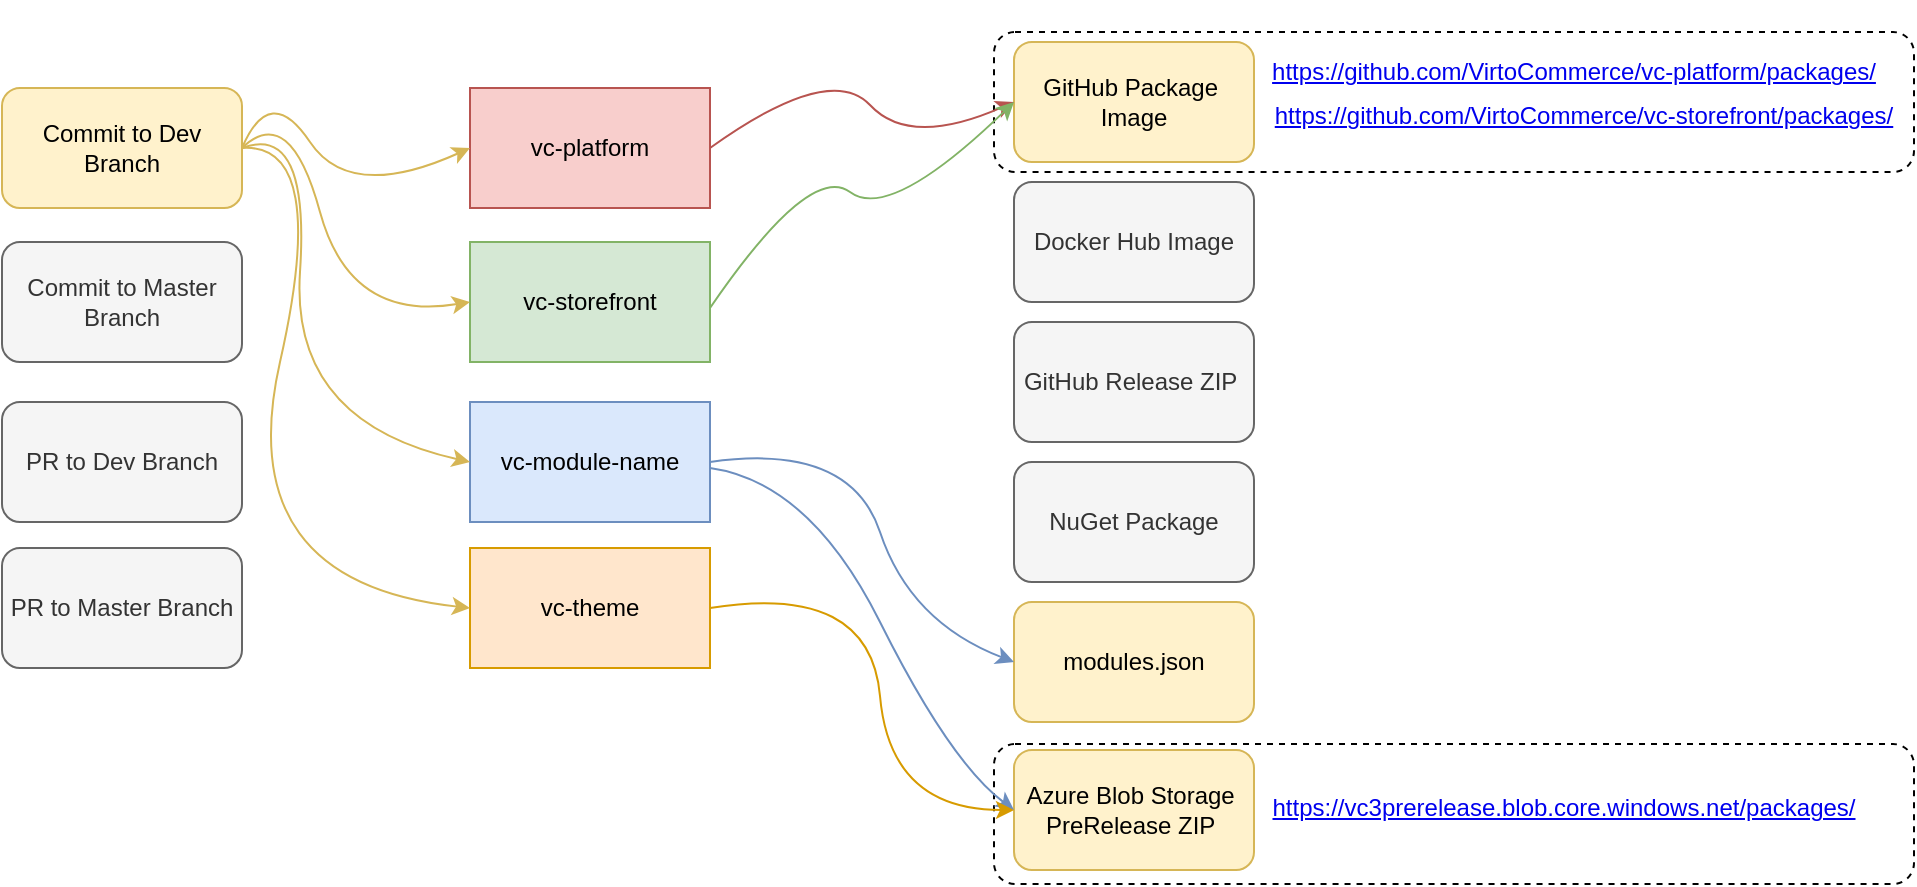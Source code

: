 <mxfile version="13.0.3" type="device" pages="3"><diagram id="YAbibmdb1ODHrqXw_IYr" name="PreReliase Flow"><mxGraphModel dx="1185" dy="685" grid="1" gridSize="10" guides="1" tooltips="1" connect="1" arrows="1" fold="1" page="1" pageScale="1" pageWidth="1169" pageHeight="827" math="0" shadow="0"><root><mxCell id="0"/><mxCell id="1" parent="0"/><mxCell id="VSQF_QmikJVuHWh4ZUz2-1" value="" style="rounded=1;whiteSpace=wrap;html=1;dashed=1;" vertex="1" parent="1"><mxGeometry x="612" y="419" width="460" height="70" as="geometry"/></mxCell><mxCell id="VSQF_QmikJVuHWh4ZUz2-2" value="" style="rounded=1;whiteSpace=wrap;html=1;dashed=1;" vertex="1" parent="1"><mxGeometry x="612" y="63" width="460" height="70" as="geometry"/></mxCell><mxCell id="VSQF_QmikJVuHWh4ZUz2-3" value="GitHub Package&amp;nbsp; Image" style="rounded=1;whiteSpace=wrap;html=1;fillColor=#fff2cc;strokeColor=#d6b656;" vertex="1" parent="1"><mxGeometry x="622" y="68" width="120" height="60" as="geometry"/></mxCell><mxCell id="VSQF_QmikJVuHWh4ZUz2-4" value="Docker Hub Image" style="rounded=1;whiteSpace=wrap;html=1;fillColor=#f5f5f5;strokeColor=#666666;fontColor=#333333;" vertex="1" parent="1"><mxGeometry x="622" y="138" width="120" height="60" as="geometry"/></mxCell><mxCell id="VSQF_QmikJVuHWh4ZUz2-5" value="NuGet Package" style="rounded=1;whiteSpace=wrap;html=1;fillColor=#f5f5f5;strokeColor=#666666;fontColor=#333333;" vertex="1" parent="1"><mxGeometry x="622" y="278" width="120" height="60" as="geometry"/></mxCell><mxCell id="VSQF_QmikJVuHWh4ZUz2-6" value="GitHub Release ZIP&amp;nbsp;" style="rounded=1;whiteSpace=wrap;html=1;fillColor=#f5f5f5;strokeColor=#666666;fontColor=#333333;" vertex="1" parent="1"><mxGeometry x="622" y="208" width="120" height="60" as="geometry"/></mxCell><mxCell id="VSQF_QmikJVuHWh4ZUz2-7" value="Azure Blob Storage&amp;nbsp; PreRelease ZIP&amp;nbsp;" style="rounded=1;whiteSpace=wrap;html=1;fillColor=#fff2cc;strokeColor=#d6b656;" vertex="1" parent="1"><mxGeometry x="622" y="422" width="120" height="60" as="geometry"/></mxCell><mxCell id="VSQF_QmikJVuHWh4ZUz2-8" value="Commit to Dev Branch" style="rounded=1;whiteSpace=wrap;html=1;fillColor=#fff2cc;strokeColor=#d6b656;" vertex="1" parent="1"><mxGeometry x="116" y="91" width="120" height="60" as="geometry"/></mxCell><mxCell id="VSQF_QmikJVuHWh4ZUz2-9" value="Commit to Master Branch" style="rounded=1;whiteSpace=wrap;html=1;fillColor=#f5f5f5;strokeColor=#666666;fontColor=#333333;" vertex="1" parent="1"><mxGeometry x="116" y="168" width="120" height="60" as="geometry"/></mxCell><mxCell id="VSQF_QmikJVuHWh4ZUz2-10" value="vc-platform" style="rounded=0;whiteSpace=wrap;html=1;fillColor=#f8cecc;strokeColor=#b85450;" vertex="1" parent="1"><mxGeometry x="350" y="91" width="120" height="60" as="geometry"/></mxCell><mxCell id="VSQF_QmikJVuHWh4ZUz2-11" value="vc-storefront" style="rounded=0;whiteSpace=wrap;html=1;fillColor=#d5e8d4;strokeColor=#82b366;" vertex="1" parent="1"><mxGeometry x="350" y="168" width="120" height="60" as="geometry"/></mxCell><mxCell id="VSQF_QmikJVuHWh4ZUz2-12" value="vc-module-name" style="rounded=0;whiteSpace=wrap;html=1;fillColor=#dae8fc;strokeColor=#6c8ebf;" vertex="1" parent="1"><mxGeometry x="350" y="248" width="120" height="60" as="geometry"/></mxCell><mxCell id="VSQF_QmikJVuHWh4ZUz2-13" value="vc-theme" style="rounded=0;whiteSpace=wrap;html=1;fillColor=#ffe6cc;strokeColor=#d79b00;" vertex="1" parent="1"><mxGeometry x="350" y="321" width="120" height="60" as="geometry"/></mxCell><mxCell id="VSQF_QmikJVuHWh4ZUz2-14" value="" style="curved=1;endArrow=classic;html=1;exitX=1;exitY=0.5;exitDx=0;exitDy=0;entryX=0;entryY=0.5;entryDx=0;entryDy=0;strokeColor=#D6B656;" edge="1" parent="1" source="VSQF_QmikJVuHWh4ZUz2-8" target="VSQF_QmikJVuHWh4ZUz2-10"><mxGeometry width="50" height="50" relative="1" as="geometry"><mxPoint x="540" y="478" as="sourcePoint"/><mxPoint x="590" y="428" as="targetPoint"/><Array as="points"><mxPoint x="250" y="88"/><mxPoint x="290" y="148"/></Array></mxGeometry></mxCell><mxCell id="VSQF_QmikJVuHWh4ZUz2-15" value="" style="curved=1;endArrow=classic;html=1;exitX=1;exitY=0.5;exitDx=0;exitDy=0;entryX=0;entryY=0.5;entryDx=0;entryDy=0;strokeColor=#D6B656;" edge="1" parent="1" source="VSQF_QmikJVuHWh4ZUz2-8" target="VSQF_QmikJVuHWh4ZUz2-11"><mxGeometry width="50" height="50" relative="1" as="geometry"><mxPoint x="210" y="131" as="sourcePoint"/><mxPoint x="360" y="131" as="targetPoint"/><Array as="points"><mxPoint x="260" y="98"/><mxPoint x="290" y="208"/></Array></mxGeometry></mxCell><mxCell id="VSQF_QmikJVuHWh4ZUz2-16" value="" style="curved=1;endArrow=classic;html=1;exitX=1;exitY=0.5;exitDx=0;exitDy=0;entryX=0;entryY=0.5;entryDx=0;entryDy=0;strokeColor=#D6B656;" edge="1" parent="1" source="VSQF_QmikJVuHWh4ZUz2-8" target="VSQF_QmikJVuHWh4ZUz2-12"><mxGeometry width="50" height="50" relative="1" as="geometry"><mxPoint x="220" y="141" as="sourcePoint"/><mxPoint x="370" y="141" as="targetPoint"/><Array as="points"><mxPoint x="270" y="108"/><mxPoint x="260" y="258"/></Array></mxGeometry></mxCell><mxCell id="VSQF_QmikJVuHWh4ZUz2-17" value="" style="curved=1;endArrow=classic;html=1;exitX=1;exitY=0.5;exitDx=0;exitDy=0;entryX=0;entryY=0.5;entryDx=0;entryDy=0;strokeColor=#D6B656;" edge="1" parent="1" source="VSQF_QmikJVuHWh4ZUz2-8" target="VSQF_QmikJVuHWh4ZUz2-13"><mxGeometry width="50" height="50" relative="1" as="geometry"><mxPoint x="230" y="151" as="sourcePoint"/><mxPoint x="380" y="151" as="targetPoint"/><Array as="points"><mxPoint x="280" y="118"/><mxPoint x="230" y="338"/></Array></mxGeometry></mxCell><mxCell id="VSQF_QmikJVuHWh4ZUz2-18" value="" style="curved=1;endArrow=classic;html=1;exitX=1;exitY=0.5;exitDx=0;exitDy=0;entryX=0;entryY=0.5;entryDx=0;entryDy=0;strokeColor=#b85450;fillColor=#f8cecc;" edge="1" parent="1" source="VSQF_QmikJVuHWh4ZUz2-10" target="VSQF_QmikJVuHWh4ZUz2-3"><mxGeometry width="50" height="50" relative="1" as="geometry"><mxPoint x="470" y="141" as="sourcePoint"/><mxPoint x="620" y="141" as="targetPoint"/><Array as="points"><mxPoint x="530" y="78"/><mxPoint x="570" y="121"/></Array></mxGeometry></mxCell><mxCell id="VSQF_QmikJVuHWh4ZUz2-19" value="" style="curved=1;endArrow=classic;html=1;entryX=0;entryY=0.5;entryDx=0;entryDy=0;strokeColor=#82b366;fillColor=#d5e8d4;" edge="1" parent="1" target="VSQF_QmikJVuHWh4ZUz2-3"><mxGeometry width="50" height="50" relative="1" as="geometry"><mxPoint x="470" y="201" as="sourcePoint"/><mxPoint x="620" y="201" as="targetPoint"/><Array as="points"><mxPoint x="520" y="128"/><mxPoint x="560" y="158"/></Array></mxGeometry></mxCell><mxCell id="VSQF_QmikJVuHWh4ZUz2-20" value="" style="curved=1;endArrow=classic;html=1;exitX=1;exitY=0.5;exitDx=0;exitDy=0;entryX=0;entryY=0.5;entryDx=0;entryDy=0;strokeColor=#6c8ebf;fillColor=#dae8fc;" edge="1" parent="1" target="VSQF_QmikJVuHWh4ZUz2-7"><mxGeometry width="50" height="50" relative="1" as="geometry"><mxPoint x="470" y="281" as="sourcePoint"/><mxPoint x="620" y="281" as="targetPoint"/><Array as="points"><mxPoint x="520" y="288"/><mxPoint x="590" y="428"/></Array></mxGeometry></mxCell><mxCell id="VSQF_QmikJVuHWh4ZUz2-21" value="" style="curved=1;endArrow=classic;html=1;exitX=1;exitY=0.5;exitDx=0;exitDy=0;strokeColor=#d79b00;entryX=0;entryY=0.5;entryDx=0;entryDy=0;fillColor=#ffe6cc;" edge="1" parent="1" source="VSQF_QmikJVuHWh4ZUz2-13" target="VSQF_QmikJVuHWh4ZUz2-7"><mxGeometry width="50" height="50" relative="1" as="geometry"><mxPoint x="500" y="371" as="sourcePoint"/><mxPoint x="620" y="378" as="targetPoint"/><Array as="points"><mxPoint x="550" y="338"/><mxPoint x="560" y="452"/></Array></mxGeometry></mxCell><mxCell id="VSQF_QmikJVuHWh4ZUz2-22" value="PR to Dev Branch" style="rounded=1;whiteSpace=wrap;html=1;fillColor=#f5f5f5;strokeColor=#666666;fontColor=#333333;" vertex="1" parent="1"><mxGeometry x="116" y="248" width="120" height="60" as="geometry"/></mxCell><mxCell id="VSQF_QmikJVuHWh4ZUz2-23" value="PR to Master Branch" style="rounded=1;whiteSpace=wrap;html=1;fillColor=#f5f5f5;strokeColor=#666666;fontColor=#333333;" vertex="1" parent="1"><mxGeometry x="116" y="321" width="120" height="60" as="geometry"/></mxCell><mxCell id="VSQF_QmikJVuHWh4ZUz2-24" value="&#10;&#10;&lt;!--StartFragment--&gt;&lt;a href=&quot;https://github.com/VirtoCommerce/vc-storefront/packages/&quot; style=&quot;&quot;&gt;https://github.com/VirtoCommerce/vc-storefront/packages/&lt;/a&gt;&lt;!--EndFragment--&gt;&#10;&#10;" style="text;html=1;strokeColor=none;fillColor=none;align=center;verticalAlign=middle;whiteSpace=wrap;rounded=0;" vertex="1" parent="1"><mxGeometry x="747" y="95" width="320" height="20" as="geometry"/></mxCell><mxCell id="VSQF_QmikJVuHWh4ZUz2-25" value="&#10;&#10;&lt;!--StartFragment--&gt;&lt;a href=&quot;https://github.com/VirtoCommerce/vc-platform/packages/&quot; style=&quot;&quot;&gt;https://github.com/VirtoCommerce/vc-platform/packages/&lt;/a&gt;&lt;!--EndFragment--&gt;&#10;&#10;" style="text;html=1;strokeColor=none;fillColor=none;align=center;verticalAlign=middle;whiteSpace=wrap;rounded=0;" vertex="1" parent="1"><mxGeometry x="747" y="73" width="310" height="20" as="geometry"/></mxCell><UserObject label="&lt;a href=&quot;https://vc3prerelease.blob.core.windows.net/packages/&quot;&gt;https://vc3prerelease.blob.core.windows.net/packages/&lt;/a&gt;" link="https://vc3prerelease.blob.core.windows.net/packages/" id="VSQF_QmikJVuHWh4ZUz2-26"><mxCell style="text;html=1;strokeColor=none;fillColor=none;align=center;verticalAlign=middle;whiteSpace=wrap;rounded=0;" vertex="1" parent="1"><mxGeometry x="747" y="444" width="300" height="14" as="geometry"/></mxCell></UserObject><mxCell id="VSQF_QmikJVuHWh4ZUz2-27" value="modules.json" style="rounded=1;whiteSpace=wrap;html=1;fillColor=#fff2cc;strokeColor=#d6b656;" vertex="1" parent="1"><mxGeometry x="622" y="348" width="120" height="60" as="geometry"/></mxCell><mxCell id="VSQF_QmikJVuHWh4ZUz2-28" value="" style="curved=1;endArrow=classic;html=1;exitX=1;exitY=0.5;exitDx=0;exitDy=0;entryX=0;entryY=0.5;entryDx=0;entryDy=0;strokeColor=#6c8ebf;fillColor=#dae8fc;" edge="1" parent="1" source="VSQF_QmikJVuHWh4ZUz2-12" target="VSQF_QmikJVuHWh4ZUz2-27"><mxGeometry width="50" height="50" relative="1" as="geometry"><mxPoint x="480" y="291" as="sourcePoint"/><mxPoint x="630" y="462" as="targetPoint"/><Array as="points"><mxPoint x="540" y="268"/><mxPoint x="570" y="358"/></Array></mxGeometry></mxCell></root></mxGraphModel></diagram><diagram id="PgrUA4CdY2p3CR2yRz5Z" name="Reliase Flow"><mxGraphModel dx="1185" dy="685" grid="1" gridSize="10" guides="1" tooltips="1" connect="1" arrows="1" fold="1" page="1" pageScale="1" pageWidth="1169" pageHeight="827" math="0" shadow="0"><root><mxCell id="jcTzfTjrdCQWbE1CIXZw-0"/><mxCell id="jcTzfTjrdCQWbE1CIXZw-1" parent="jcTzfTjrdCQWbE1CIXZw-0"/><mxCell id="wNZh61b5LinGqNhDCo_a-3" value="" style="rounded=1;whiteSpace=wrap;html=1;dashed=1;" vertex="1" parent="jcTzfTjrdCQWbE1CIXZw-1"><mxGeometry x="613" y="310" width="467" height="70" as="geometry"/></mxCell><mxCell id="wNZh61b5LinGqNhDCo_a-2" value="" style="rounded=1;whiteSpace=wrap;html=1;dashed=1;" vertex="1" parent="jcTzfTjrdCQWbE1CIXZw-1"><mxGeometry x="613" y="222" width="467" height="83" as="geometry"/></mxCell><mxCell id="wNZh61b5LinGqNhDCo_a-1" value="" style="rounded=1;whiteSpace=wrap;html=1;dashed=1;" vertex="1" parent="jcTzfTjrdCQWbE1CIXZw-1"><mxGeometry x="614" y="142" width="466" height="70" as="geometry"/></mxCell><mxCell id="wNZh61b5LinGqNhDCo_a-0" value="" style="rounded=1;whiteSpace=wrap;html=1;dashed=1;" vertex="1" parent="jcTzfTjrdCQWbE1CIXZw-1"><mxGeometry x="613" y="62" width="467" height="70" as="geometry"/></mxCell><mxCell id="jcTzfTjrdCQWbE1CIXZw-2" value="GitHub Package&amp;nbsp; Image" style="rounded=1;whiteSpace=wrap;html=1;fillColor=#fff2cc;strokeColor=#d6b656;" vertex="1" parent="jcTzfTjrdCQWbE1CIXZw-1"><mxGeometry x="622" y="67" width="120" height="60" as="geometry"/></mxCell><mxCell id="jcTzfTjrdCQWbE1CIXZw-3" value="Docker Hub Image" style="rounded=1;whiteSpace=wrap;html=1;fillColor=#fff2cc;strokeColor=#d6b656;" vertex="1" parent="jcTzfTjrdCQWbE1CIXZw-1"><mxGeometry x="622" y="147" width="120" height="60" as="geometry"/></mxCell><mxCell id="jcTzfTjrdCQWbE1CIXZw-4" value="NuGet Package" style="rounded=1;whiteSpace=wrap;html=1;fillColor=#fff2cc;strokeColor=#d6b656;" vertex="1" parent="jcTzfTjrdCQWbE1CIXZw-1"><mxGeometry x="622" y="315" width="120" height="60" as="geometry"/></mxCell><mxCell id="jcTzfTjrdCQWbE1CIXZw-5" value="GitHub Release ZIP&amp;nbsp;" style="rounded=1;whiteSpace=wrap;html=1;fillColor=#fff2cc;strokeColor=#d6b656;" vertex="1" parent="jcTzfTjrdCQWbE1CIXZw-1"><mxGeometry x="622" y="232" width="120" height="60" as="geometry"/></mxCell><mxCell id="jcTzfTjrdCQWbE1CIXZw-6" value="Azure Blob Storage&amp;nbsp; PreRelease ZIP&amp;nbsp;" style="rounded=1;whiteSpace=wrap;html=1;fillColor=#f5f5f5;strokeColor=#666666;fontColor=#333333;" vertex="1" parent="jcTzfTjrdCQWbE1CIXZw-1"><mxGeometry x="622" y="455" width="120" height="60" as="geometry"/></mxCell><mxCell id="jcTzfTjrdCQWbE1CIXZw-7" value="Commit to Dev Branch" style="rounded=1;whiteSpace=wrap;html=1;fillColor=#f5f5f5;strokeColor=#666666;fontColor=#333333;" vertex="1" parent="jcTzfTjrdCQWbE1CIXZw-1"><mxGeometry x="116" y="90" width="120" height="60" as="geometry"/></mxCell><mxCell id="jcTzfTjrdCQWbE1CIXZw-8" value="Commit to Master Branch" style="rounded=1;whiteSpace=wrap;html=1;fillColor=#fff2cc;strokeColor=#d6b656;" vertex="1" parent="jcTzfTjrdCQWbE1CIXZw-1"><mxGeometry x="116" y="167" width="120" height="60" as="geometry"/></mxCell><mxCell id="jcTzfTjrdCQWbE1CIXZw-9" value="vc-platform" style="rounded=0;whiteSpace=wrap;html=1;fillColor=#f8cecc;strokeColor=#b85450;" vertex="1" parent="jcTzfTjrdCQWbE1CIXZw-1"><mxGeometry x="352" y="90" width="120" height="60" as="geometry"/></mxCell><mxCell id="jcTzfTjrdCQWbE1CIXZw-10" value="vc-storefront" style="rounded=0;whiteSpace=wrap;html=1;fillColor=#d5e8d4;strokeColor=#82b366;" vertex="1" parent="jcTzfTjrdCQWbE1CIXZw-1"><mxGeometry x="352" y="167" width="120" height="60" as="geometry"/></mxCell><mxCell id="jcTzfTjrdCQWbE1CIXZw-11" value="vc-module-name" style="rounded=0;whiteSpace=wrap;html=1;fillColor=#dae8fc;strokeColor=#6c8ebf;" vertex="1" parent="jcTzfTjrdCQWbE1CIXZw-1"><mxGeometry x="352" y="247" width="120" height="60" as="geometry"/></mxCell><mxCell id="jcTzfTjrdCQWbE1CIXZw-12" value="vc-theme" style="rounded=0;whiteSpace=wrap;html=1;fillColor=#ffe6cc;strokeColor=#d79b00;" vertex="1" parent="jcTzfTjrdCQWbE1CIXZw-1"><mxGeometry x="352" y="320" width="120" height="60" as="geometry"/></mxCell><mxCell id="jcTzfTjrdCQWbE1CIXZw-13" value="" style="curved=1;endArrow=classic;html=1;exitX=1;exitY=0.5;exitDx=0;exitDy=0;entryX=0;entryY=0.5;entryDx=0;entryDy=0;strokeColor=#D6B656;" edge="1" parent="jcTzfTjrdCQWbE1CIXZw-1" source="jcTzfTjrdCQWbE1CIXZw-8" target="jcTzfTjrdCQWbE1CIXZw-9"><mxGeometry width="50" height="50" relative="1" as="geometry"><mxPoint x="282" y="-10" as="sourcePoint"/><mxPoint x="432" y="220" as="targetPoint"/><Array as="points"><mxPoint x="262" y="137"/><mxPoint x="332" y="177"/></Array></mxGeometry></mxCell><mxCell id="jcTzfTjrdCQWbE1CIXZw-14" value="" style="curved=1;endArrow=classic;html=1;exitX=1;exitY=0.5;exitDx=0;exitDy=0;entryX=0;entryY=0.5;entryDx=0;entryDy=0;strokeColor=#D6B656;" edge="1" parent="jcTzfTjrdCQWbE1CIXZw-1" source="jcTzfTjrdCQWbE1CIXZw-8" target="jcTzfTjrdCQWbE1CIXZw-10"><mxGeometry width="50" height="50" relative="1" as="geometry"><mxPoint x="212" y="207" as="sourcePoint"/><mxPoint x="362" y="130" as="targetPoint"/><Array as="points"><mxPoint x="282" y="187"/><mxPoint x="312" y="207"/></Array></mxGeometry></mxCell><mxCell id="jcTzfTjrdCQWbE1CIXZw-15" value="" style="curved=1;endArrow=classic;html=1;exitX=1;exitY=0.5;exitDx=0;exitDy=0;entryX=0;entryY=0.5;entryDx=0;entryDy=0;strokeColor=#D6B656;" edge="1" parent="jcTzfTjrdCQWbE1CIXZw-1" source="jcTzfTjrdCQWbE1CIXZw-8" target="jcTzfTjrdCQWbE1CIXZw-11"><mxGeometry width="50" height="50" relative="1" as="geometry"><mxPoint x="212" y="207" as="sourcePoint"/><mxPoint x="362" y="207" as="targetPoint"/><Array as="points"><mxPoint x="272" y="197"/><mxPoint x="302" y="287"/></Array></mxGeometry></mxCell><mxCell id="jcTzfTjrdCQWbE1CIXZw-16" value="" style="curved=1;endArrow=classic;html=1;exitX=1;exitY=0.5;exitDx=0;exitDy=0;entryX=0;entryY=0.5;entryDx=0;entryDy=0;strokeColor=#D6B656;" edge="1" parent="jcTzfTjrdCQWbE1CIXZw-1" source="jcTzfTjrdCQWbE1CIXZw-8" target="jcTzfTjrdCQWbE1CIXZw-12"><mxGeometry width="50" height="50" relative="1" as="geometry"><mxPoint x="212" y="207" as="sourcePoint"/><mxPoint x="362" y="287" as="targetPoint"/><Array as="points"><mxPoint x="262" y="217"/><mxPoint x="292" y="337"/></Array></mxGeometry></mxCell><mxCell id="jcTzfTjrdCQWbE1CIXZw-17" value="" style="curved=1;endArrow=classic;html=1;entryX=0;entryY=0.5;entryDx=0;entryDy=0;strokeColor=#82b366;fillColor=#d5e8d4;" edge="1" parent="jcTzfTjrdCQWbE1CIXZw-1"><mxGeometry width="50" height="50" relative="1" as="geometry"><mxPoint x="472" y="197.0" as="sourcePoint"/><mxPoint x="622" y="94" as="targetPoint"/><Array as="points"><mxPoint x="522" y="124"/><mxPoint x="562" y="154"/></Array></mxGeometry></mxCell><mxCell id="jcTzfTjrdCQWbE1CIXZw-18" value="" style="curved=1;endArrow=classic;html=1;exitX=1;exitY=0.5;exitDx=0;exitDy=0;entryX=0;entryY=0.5;entryDx=0;entryDy=0;strokeColor=#b85450;fillColor=#f8cecc;" edge="1" parent="jcTzfTjrdCQWbE1CIXZw-1"><mxGeometry width="50" height="50" relative="1" as="geometry"><mxPoint x="472" y="118.5" as="sourcePoint"/><mxPoint x="622" y="95.5" as="targetPoint"/><Array as="points"><mxPoint x="532" y="75.5"/><mxPoint x="572" y="118.5"/></Array></mxGeometry></mxCell><mxCell id="jcTzfTjrdCQWbE1CIXZw-19" value="" style="curved=1;endArrow=classic;html=1;entryX=0;entryY=0.5;entryDx=0;entryDy=0;strokeColor=#82b366;exitX=1;exitY=0.5;exitDx=0;exitDy=0;fillColor=#d5e8d4;" edge="1" parent="jcTzfTjrdCQWbE1CIXZw-1" source="jcTzfTjrdCQWbE1CIXZw-10" target="jcTzfTjrdCQWbE1CIXZw-3"><mxGeometry width="50" height="50" relative="1" as="geometry"><mxPoint x="482" y="207" as="sourcePoint"/><mxPoint x="632" y="104" as="targetPoint"/><Array as="points"><mxPoint x="532" y="147"/><mxPoint x="572" y="187"/></Array></mxGeometry></mxCell><mxCell id="jcTzfTjrdCQWbE1CIXZw-20" value="" style="curved=1;endArrow=classic;html=1;entryX=0;entryY=0.5;entryDx=0;entryDy=0;strokeColor=#82b366;exitX=1;exitY=0.5;exitDx=0;exitDy=0;fillColor=#d5e8d4;" edge="1" parent="jcTzfTjrdCQWbE1CIXZw-1" source="jcTzfTjrdCQWbE1CIXZw-10" target="jcTzfTjrdCQWbE1CIXZw-5"><mxGeometry width="50" height="50" relative="1" as="geometry"><mxPoint x="482" y="207" as="sourcePoint"/><mxPoint x="632" y="177" as="targetPoint"/><Array as="points"><mxPoint x="542" y="177"/><mxPoint x="582" y="237"/></Array></mxGeometry></mxCell><mxCell id="jcTzfTjrdCQWbE1CIXZw-21" value="" style="curved=1;endArrow=classic;html=1;exitX=1;exitY=0.5;exitDx=0;exitDy=0;entryX=0;entryY=0.5;entryDx=0;entryDy=0;strokeColor=#b85450;fillColor=#f8cecc;" edge="1" parent="jcTzfTjrdCQWbE1CIXZw-1" source="jcTzfTjrdCQWbE1CIXZw-9" target="jcTzfTjrdCQWbE1CIXZw-3"><mxGeometry width="50" height="50" relative="1" as="geometry"><mxPoint x="482" y="128.5" as="sourcePoint"/><mxPoint x="632" y="105.5" as="targetPoint"/><Array as="points"><mxPoint x="542" y="117"/><mxPoint x="562" y="147"/></Array></mxGeometry></mxCell><mxCell id="jcTzfTjrdCQWbE1CIXZw-22" value="" style="curved=1;endArrow=classic;html=1;exitX=1;exitY=0.5;exitDx=0;exitDy=0;entryX=0.008;entryY=0.617;entryDx=0;entryDy=0;strokeColor=#b85450;entryPerimeter=0;fillColor=#f8cecc;" edge="1" parent="jcTzfTjrdCQWbE1CIXZw-1" source="jcTzfTjrdCQWbE1CIXZw-9" target="jcTzfTjrdCQWbE1CIXZw-5"><mxGeometry width="50" height="50" relative="1" as="geometry"><mxPoint x="482" y="130" as="sourcePoint"/><mxPoint x="632" y="177" as="targetPoint"/><Array as="points"><mxPoint x="502" y="137"/><mxPoint x="572" y="157"/></Array></mxGeometry></mxCell><mxCell id="jcTzfTjrdCQWbE1CIXZw-23" value="" style="curved=1;endArrow=classic;html=1;exitX=1;exitY=0.5;exitDx=0;exitDy=0;strokeColor=#d79b00;entryX=0;entryY=0.5;entryDx=0;entryDy=0;fillColor=#ffe6cc;" edge="1" parent="jcTzfTjrdCQWbE1CIXZw-1" source="jcTzfTjrdCQWbE1CIXZw-12" target="jcTzfTjrdCQWbE1CIXZw-5"><mxGeometry width="50" height="50" relative="1" as="geometry"><mxPoint x="482" y="350" as="sourcePoint"/><mxPoint x="622" y="237.0" as="targetPoint"/><Array as="points"><mxPoint x="542" y="387"/><mxPoint x="572" y="257"/></Array></mxGeometry></mxCell><mxCell id="jcTzfTjrdCQWbE1CIXZw-24" value="" style="curved=1;endArrow=classic;html=1;exitX=1;exitY=0.5;exitDx=0;exitDy=0;entryX=0;entryY=0.5;entryDx=0;entryDy=0;strokeColor=#6c8ebf;fillColor=#dae8fc;" edge="1" parent="jcTzfTjrdCQWbE1CIXZw-1" source="jcTzfTjrdCQWbE1CIXZw-11" target="jcTzfTjrdCQWbE1CIXZw-4"><mxGeometry width="50" height="50" relative="1" as="geometry"><mxPoint x="492" y="280" as="sourcePoint"/><mxPoint x="642" y="377" as="targetPoint"/><Array as="points"><mxPoint x="542" y="267"/><mxPoint x="582" y="307"/></Array></mxGeometry></mxCell><mxCell id="jcTzfTjrdCQWbE1CIXZw-25" value="" style="curved=1;endArrow=classic;html=1;exitX=1;exitY=0.5;exitDx=0;exitDy=0;entryX=0;entryY=0.5;entryDx=0;entryDy=0;strokeColor=#6c8ebf;fillColor=#dae8fc;" edge="1" parent="jcTzfTjrdCQWbE1CIXZw-1" source="jcTzfTjrdCQWbE1CIXZw-11" target="jcTzfTjrdCQWbE1CIXZw-5"><mxGeometry width="50" height="50" relative="1" as="geometry"><mxPoint x="482" y="287" as="sourcePoint"/><mxPoint x="632" y="317" as="targetPoint"/><Array as="points"><mxPoint x="502" y="237"/><mxPoint x="572" y="247"/></Array></mxGeometry></mxCell><mxCell id="jcTzfTjrdCQWbE1CIXZw-26" value="PR to Dev Branch" style="rounded=1;whiteSpace=wrap;html=1;fillColor=#f5f5f5;strokeColor=#666666;fontColor=#333333;" vertex="1" parent="jcTzfTjrdCQWbE1CIXZw-1"><mxGeometry x="116" y="247" width="120" height="60" as="geometry"/></mxCell><mxCell id="jcTzfTjrdCQWbE1CIXZw-27" value="PR to Master Branch" style="rounded=1;whiteSpace=wrap;html=1;fillColor=#f5f5f5;strokeColor=#666666;fontColor=#333333;" vertex="1" parent="jcTzfTjrdCQWbE1CIXZw-1"><mxGeometry x="116" y="320" width="120" height="60" as="geometry"/></mxCell><mxCell id="jcTzfTjrdCQWbE1CIXZw-28" value="&#10;&#10;&lt;!--StartFragment--&gt;&lt;a href=&quot;https://github.com/VirtoCommerce/vc-storefront/packages/&quot; style=&quot;&quot;&gt;https://github.com/VirtoCommerce/vc-storefront/packages/&lt;/a&gt;&lt;!--EndFragment--&gt;&#10;&#10;" style="text;html=1;strokeColor=none;fillColor=none;align=center;verticalAlign=middle;whiteSpace=wrap;rounded=0;" vertex="1" parent="jcTzfTjrdCQWbE1CIXZw-1"><mxGeometry x="746" y="96" width="313" height="20" as="geometry"/></mxCell><mxCell id="jcTzfTjrdCQWbE1CIXZw-29" value="&#10;&#10;&lt;!--StartFragment--&gt;&lt;a href=&quot;https://github.com/VirtoCommerce/vc-platform/packages/&quot; style=&quot;&quot;&gt;https://github.com/VirtoCommerce/vc-platform/packages/&lt;/a&gt;&lt;!--EndFragment--&gt;&#10;&#10;" style="text;html=1;strokeColor=none;fillColor=none;align=center;verticalAlign=middle;whiteSpace=wrap;rounded=0;" vertex="1" parent="jcTzfTjrdCQWbE1CIXZw-1"><mxGeometry x="746" y="80" width="308" height="20" as="geometry"/></mxCell><mxCell id="jcTzfTjrdCQWbE1CIXZw-30" value="&lt;a href=&quot;https://github.com/VirtoCommerce/vc-platform/releases&quot;&gt;https://github.com/VirtoCommerce/vc-platform/releases&lt;/a&gt;" style="text;html=1;align=center;verticalAlign=middle;resizable=0;points=[];autosize=1;" vertex="1" parent="jcTzfTjrdCQWbE1CIXZw-1"><mxGeometry x="741" y="222" width="310" height="20" as="geometry"/></mxCell><mxCell id="jcTzfTjrdCQWbE1CIXZw-31" value="&lt;a href=&quot;https://github.com/VirtoCommerce/vc-platform/releases&quot;&gt;https://github.com/VirtoCommerce/vc-storefront/releases&lt;/a&gt;" style="text;html=1;align=center;verticalAlign=middle;resizable=0;points=[];autosize=1;" vertex="1" parent="jcTzfTjrdCQWbE1CIXZw-1"><mxGeometry x="739" y="242" width="320" height="20" as="geometry"/></mxCell><mxCell id="jcTzfTjrdCQWbE1CIXZw-32" value="&lt;a href=&quot;https://github.com/VirtoCommerce/vc-platform/releases&quot;&gt;https://github.com/VirtoCommerce/vc-module_name/releases&lt;/a&gt;" style="text;html=1;align=center;verticalAlign=middle;resizable=0;points=[];autosize=1;" vertex="1" parent="jcTzfTjrdCQWbE1CIXZw-1"><mxGeometry x="741" y="262" width="340" height="20" as="geometry"/></mxCell><mxCell id="jcTzfTjrdCQWbE1CIXZw-33" value="&lt;a href=&quot;https://github.com/VirtoCommerce/vc-platform/releases&quot;&gt;https://github.com/VirtoCommerce/vc-theme_name/releases&lt;/a&gt;" style="text;html=1;align=center;verticalAlign=middle;resizable=0;points=[];autosize=1;" vertex="1" parent="jcTzfTjrdCQWbE1CIXZw-1"><mxGeometry x="743" y="282" width="330" height="20" as="geometry"/></mxCell><mxCell id="jcTzfTjrdCQWbE1CIXZw-34" value="&lt;a href=&quot;https://hub.docker.com/r/virtocommerce/storefront&quot;&gt;https://hub.docker.com/r/virtocommerce/storefront&lt;/a&gt;" style="text;html=1;align=center;verticalAlign=middle;resizable=0;points=[];autosize=1;" vertex="1" parent="jcTzfTjrdCQWbE1CIXZw-1"><mxGeometry x="741" y="171" width="280" height="20" as="geometry"/></mxCell><mxCell id="jcTzfTjrdCQWbE1CIXZw-35" value="&lt;a href=&quot;https://hub.docker.com/r/virtocommerce/platform&quot;&gt;https://hub.docker.com/r/virtocommerce/platform&lt;/a&gt;" style="text;html=1;align=center;verticalAlign=middle;resizable=0;points=[];autosize=1;" vertex="1" parent="jcTzfTjrdCQWbE1CIXZw-1"><mxGeometry x="741" y="154" width="270" height="20" as="geometry"/></mxCell><mxCell id="jcTzfTjrdCQWbE1CIXZw-36" value="&lt;a href=&quot;https://www.nuget.org/profiles/VirtoCommerce&quot;&gt;https://www.nuget.org/profiles/VirtoCommerce&lt;/a&gt;" style="text;html=1;align=center;verticalAlign=middle;resizable=0;points=[];autosize=1;" vertex="1" parent="jcTzfTjrdCQWbE1CIXZw-1"><mxGeometry x="741" y="335" width="260" height="20" as="geometry"/></mxCell><mxCell id="jcTzfTjrdCQWbE1CIXZw-37" value="modules.json" style="rounded=1;whiteSpace=wrap;html=1;fillColor=#fff2cc;strokeColor=#d6b656;" vertex="1" parent="jcTzfTjrdCQWbE1CIXZw-1"><mxGeometry x="622" y="385" width="120" height="60" as="geometry"/></mxCell><mxCell id="jcTzfTjrdCQWbE1CIXZw-38" value="" style="curved=1;endArrow=classic;html=1;exitX=1;exitY=0.5;exitDx=0;exitDy=0;entryX=0;entryY=0.5;entryDx=0;entryDy=0;strokeColor=#6c8ebf;fillColor=#dae8fc;" edge="1" parent="jcTzfTjrdCQWbE1CIXZw-1" source="jcTzfTjrdCQWbE1CIXZw-11" target="jcTzfTjrdCQWbE1CIXZw-37"><mxGeometry width="50" height="50" relative="1" as="geometry"><mxPoint x="482" y="287" as="sourcePoint"/><mxPoint x="632" y="317" as="targetPoint"/><Array as="points"><mxPoint x="552" y="277"/><mxPoint x="572" y="387"/></Array></mxGeometry></mxCell></root></mxGraphModel></diagram><diagram id="r2Ch7D_PfsUb7ziJ2ohc" name="User Story artifacts"><mxGraphModel dx="1422" dy="822" grid="1" gridSize="10" guides="1" tooltips="1" connect="1" arrows="1" fold="1" page="1" pageScale="1" pageWidth="1169" pageHeight="827" math="0" shadow="0"><root><mxCell id="z1VqxqnMcrvtZU38DDPC-0"/><mxCell id="z1VqxqnMcrvtZU38DDPC-1" parent="z1VqxqnMcrvtZU38DDPC-0"/><mxCell id="rhTqJvy1igu3yeg4bNpe-3" style="edgeStyle=orthogonalEdgeStyle;rounded=0;orthogonalLoop=1;jettySize=auto;html=1;strokeColor=#D6B656;" parent="z1VqxqnMcrvtZU38DDPC-1" source="z1VqxqnMcrvtZU38DDPC-2" target="rhTqJvy1igu3yeg4bNpe-1" edge="1"><mxGeometry relative="1" as="geometry"/></mxCell><mxCell id="rhTqJvy1igu3yeg4bNpe-7" style="edgeStyle=orthogonalEdgeStyle;rounded=0;orthogonalLoop=1;jettySize=auto;html=1;entryX=0;entryY=0.5;entryDx=0;entryDy=0;strokeColor=#D6B656;" parent="z1VqxqnMcrvtZU38DDPC-1" source="z1VqxqnMcrvtZU38DDPC-2" target="rhTqJvy1igu3yeg4bNpe-6" edge="1"><mxGeometry relative="1" as="geometry"/></mxCell><mxCell id="rhTqJvy1igu3yeg4bNpe-8" style="edgeStyle=orthogonalEdgeStyle;rounded=0;orthogonalLoop=1;jettySize=auto;html=1;entryX=0;entryY=0.5;entryDx=0;entryDy=0;strokeColor=#D6B656;" parent="z1VqxqnMcrvtZU38DDPC-1" source="z1VqxqnMcrvtZU38DDPC-2" target="rhTqJvy1igu3yeg4bNpe-0" edge="1"><mxGeometry relative="1" as="geometry"><Array as="points"><mxPoint x="120" y="380"/></Array></mxGeometry></mxCell><mxCell id="rhTqJvy1igu3yeg4bNpe-10" style="edgeStyle=orthogonalEdgeStyle;rounded=0;orthogonalLoop=1;jettySize=auto;html=1;entryX=0;entryY=0.5;entryDx=0;entryDy=0;strokeColor=#D6B656;" parent="z1VqxqnMcrvtZU38DDPC-1" source="z1VqxqnMcrvtZU38DDPC-2" target="rhTqJvy1igu3yeg4bNpe-9" edge="1"><mxGeometry relative="1" as="geometry"/></mxCell><mxCell id="z1VqxqnMcrvtZU38DDPC-2" value="US" style="rounded=1;whiteSpace=wrap;html=1;" parent="z1VqxqnMcrvtZU38DDPC-1" vertex="1"><mxGeometry x="60" y="80" width="120" height="60" as="geometry"/></mxCell><mxCell id="z1VqxqnMcrvtZU38DDPC-3" value="Commits" style="rounded=1;whiteSpace=wrap;html=1;" parent="z1VqxqnMcrvtZU38DDPC-1" vertex="1"><mxGeometry x="350" y="260" width="120" height="60" as="geometry"/></mxCell><mxCell id="rhTqJvy1igu3yeg4bNpe-0" value="Package version numbers" style="rounded=1;whiteSpace=wrap;html=1;" parent="z1VqxqnMcrvtZU38DDPC-1" vertex="1"><mxGeometry x="180" y="354" width="120" height="60" as="geometry"/></mxCell><mxCell id="rhTqJvy1igu3yeg4bNpe-4" style="edgeStyle=orthogonalEdgeStyle;rounded=0;orthogonalLoop=1;jettySize=auto;html=1;strokeColor=#D6B656;" parent="z1VqxqnMcrvtZU38DDPC-1" source="rhTqJvy1igu3yeg4bNpe-1" target="z1VqxqnMcrvtZU38DDPC-3" edge="1"><mxGeometry relative="1" as="geometry"/></mxCell><mxCell id="rhTqJvy1igu3yeg4bNpe-1" value="Tasks" style="rounded=1;whiteSpace=wrap;html=1;" parent="z1VqxqnMcrvtZU38DDPC-1" vertex="1"><mxGeometry x="180" y="180" width="120" height="60" as="geometry"/></mxCell><mxCell id="rhTqJvy1igu3yeg4bNpe-6" value="How to demo on dev" style="rounded=1;whiteSpace=wrap;html=1;" parent="z1VqxqnMcrvtZU38DDPC-1" vertex="1"><mxGeometry x="180" y="260" width="120" height="60" as="geometry"/></mxCell><mxCell id="rhTqJvy1igu3yeg4bNpe-9" value="Sample data version" style="rounded=1;whiteSpace=wrap;html=1;" parent="z1VqxqnMcrvtZU38DDPC-1" vertex="1"><mxGeometry x="180" y="430" width="120" height="60" as="geometry"/></mxCell></root></mxGraphModel></diagram></mxfile>